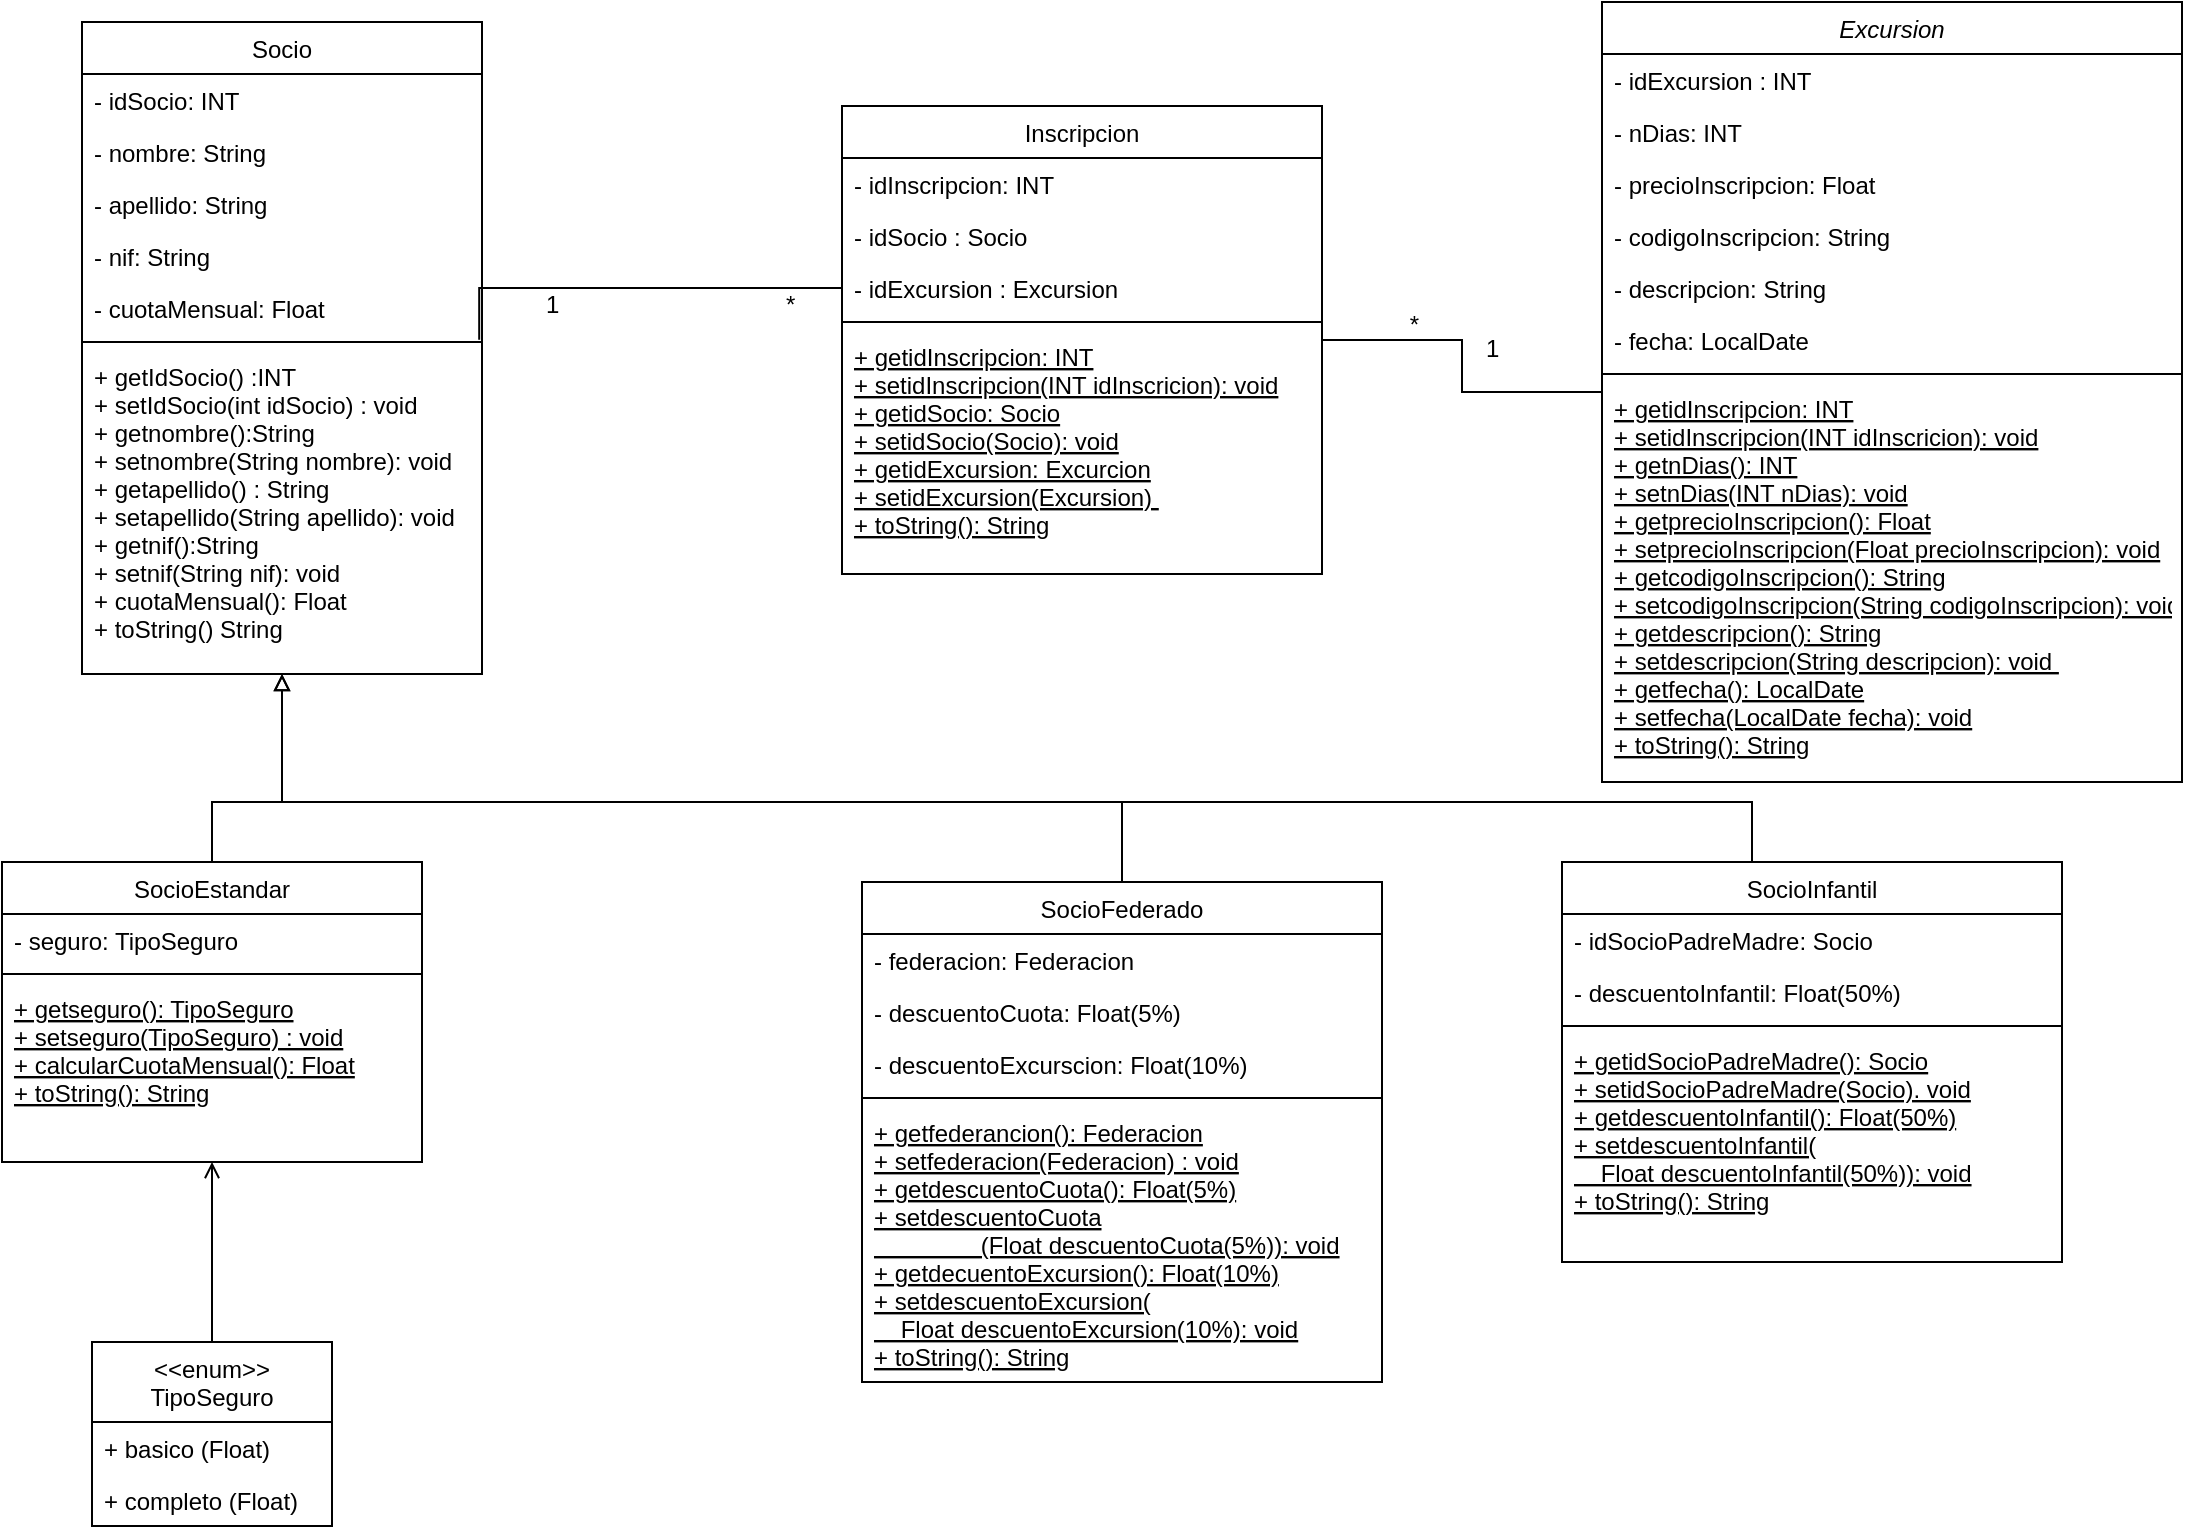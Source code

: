 <mxfile version="24.7.17">
  <diagram id="C5RBs43oDa-KdzZeNtuy" name="Page-1">
    <mxGraphModel dx="1486" dy="604" grid="1" gridSize="10" guides="1" tooltips="1" connect="1" arrows="1" fold="1" page="1" pageScale="1" pageWidth="1169" pageHeight="827" math="0" shadow="0">
      <root>
        <mxCell id="WIyWlLk6GJQsqaUBKTNV-0" />
        <mxCell id="WIyWlLk6GJQsqaUBKTNV-1" parent="WIyWlLk6GJQsqaUBKTNV-0" />
        <mxCell id="zkfFHV4jXpPFQw0GAbJ--0" value="Excursion&#xa;" style="swimlane;fontStyle=2;align=center;verticalAlign=top;childLayout=stackLayout;horizontal=1;startSize=26;horizontalStack=0;resizeParent=1;resizeLast=0;collapsible=1;marginBottom=0;rounded=0;shadow=0;strokeWidth=1;" parent="WIyWlLk6GJQsqaUBKTNV-1" vertex="1">
          <mxGeometry x="840" y="10" width="290" height="390" as="geometry">
            <mxRectangle x="230" y="140" width="160" height="26" as="alternateBounds" />
          </mxGeometry>
        </mxCell>
        <mxCell id="zkfFHV4jXpPFQw0GAbJ--1" value="- idExcursion : INT" style="text;align=left;verticalAlign=top;spacingLeft=4;spacingRight=4;overflow=hidden;rotatable=0;points=[[0,0.5],[1,0.5]];portConstraint=eastwest;" parent="zkfFHV4jXpPFQw0GAbJ--0" vertex="1">
          <mxGeometry y="26" width="290" height="26" as="geometry" />
        </mxCell>
        <mxCell id="zkfFHV4jXpPFQw0GAbJ--2" value="- nDias: INT" style="text;align=left;verticalAlign=top;spacingLeft=4;spacingRight=4;overflow=hidden;rotatable=0;points=[[0,0.5],[1,0.5]];portConstraint=eastwest;rounded=0;shadow=0;html=0;" parent="zkfFHV4jXpPFQw0GAbJ--0" vertex="1">
          <mxGeometry y="52" width="290" height="26" as="geometry" />
        </mxCell>
        <mxCell id="zkfFHV4jXpPFQw0GAbJ--3" value="- precioInscripcion: Float" style="text;align=left;verticalAlign=top;spacingLeft=4;spacingRight=4;overflow=hidden;rotatable=0;points=[[0,0.5],[1,0.5]];portConstraint=eastwest;rounded=0;shadow=0;html=0;" parent="zkfFHV4jXpPFQw0GAbJ--0" vertex="1">
          <mxGeometry y="78" width="290" height="26" as="geometry" />
        </mxCell>
        <mxCell id="a6Puq6xfAJlANv2WVCX3-5" value="- codigoInscripcion: String" style="text;align=left;verticalAlign=top;spacingLeft=4;spacingRight=4;overflow=hidden;rotatable=0;points=[[0,0.5],[1,0.5]];portConstraint=eastwest;rounded=0;shadow=0;html=0;" parent="zkfFHV4jXpPFQw0GAbJ--0" vertex="1">
          <mxGeometry y="104" width="290" height="26" as="geometry" />
        </mxCell>
        <mxCell id="5F6NCUZj9R-Gj69XtFrc-3" value="- descripcion: String" style="text;align=left;verticalAlign=top;spacingLeft=4;spacingRight=4;overflow=hidden;rotatable=0;points=[[0,0.5],[1,0.5]];portConstraint=eastwest;" vertex="1" parent="zkfFHV4jXpPFQw0GAbJ--0">
          <mxGeometry y="130" width="290" height="26" as="geometry" />
        </mxCell>
        <mxCell id="a6Puq6xfAJlANv2WVCX3-2" value="- fecha: LocalDate" style="text;align=left;verticalAlign=top;spacingLeft=4;spacingRight=4;overflow=hidden;rotatable=0;points=[[0,0.5],[1,0.5]];portConstraint=eastwest;rounded=0;shadow=0;html=0;" parent="zkfFHV4jXpPFQw0GAbJ--0" vertex="1">
          <mxGeometry y="156" width="290" height="26" as="geometry" />
        </mxCell>
        <mxCell id="zkfFHV4jXpPFQw0GAbJ--4" value="" style="line;html=1;strokeWidth=1;align=left;verticalAlign=middle;spacingTop=-1;spacingLeft=3;spacingRight=3;rotatable=0;labelPosition=right;points=[];portConstraint=eastwest;" parent="zkfFHV4jXpPFQw0GAbJ--0" vertex="1">
          <mxGeometry y="182" width="290" height="8" as="geometry" />
        </mxCell>
        <mxCell id="5F6NCUZj9R-Gj69XtFrc-2" value="+ getidInscripcion: INT&#xa;+ setidInscripcion(INT idInscricion): void&#xa;+ getnDias(): INT&#xa;+ setnDias(INT nDias): void&#xa;+ getprecioInscripcion(): Float&#xa;+ setprecioInscripcion(Float precioInscripcion): void&#xa;+ getcodigoInscripcion(): String&#xa;+ setcodigoInscripcion(String codigoInscripcion): void&#xa;+ getdescripcion(): String&#xa;+ setdescripcion(String descripcion): void &#xa;+ getfecha(): LocalDate&#xa;+ setfecha(LocalDate fecha): void&#xa;+ toString(): String&#xa;" style="text;align=left;verticalAlign=top;spacingLeft=4;spacingRight=4;overflow=hidden;rotatable=0;points=[[0,0.5],[1,0.5]];portConstraint=eastwest;fontStyle=4" vertex="1" parent="zkfFHV4jXpPFQw0GAbJ--0">
          <mxGeometry y="190" width="290" height="190" as="geometry" />
        </mxCell>
        <mxCell id="a6Puq6xfAJlANv2WVCX3-32" style="edgeStyle=orthogonalEdgeStyle;rounded=0;orthogonalLoop=1;jettySize=auto;html=1;entryX=0.5;entryY=1;entryDx=0;entryDy=0;endArrow=open;endFill=0;" parent="WIyWlLk6GJQsqaUBKTNV-1" source="zkfFHV4jXpPFQw0GAbJ--6" target="a6Puq6xfAJlANv2WVCX3-37" edge="1">
          <mxGeometry relative="1" as="geometry">
            <Array as="points">
              <mxPoint x="145" y="650" />
              <mxPoint x="145" y="650" />
            </Array>
          </mxGeometry>
        </mxCell>
        <mxCell id="zkfFHV4jXpPFQw0GAbJ--6" value="&lt;&lt;enum&gt;&gt;&#xa;TipoSeguro" style="swimlane;fontStyle=0;align=center;verticalAlign=top;childLayout=stackLayout;horizontal=1;startSize=40;horizontalStack=0;resizeParent=1;resizeLast=0;collapsible=1;marginBottom=0;rounded=0;shadow=0;strokeWidth=1;" parent="WIyWlLk6GJQsqaUBKTNV-1" vertex="1">
          <mxGeometry x="85" y="680" width="120" height="92" as="geometry">
            <mxRectangle x="130" y="380" width="160" height="26" as="alternateBounds" />
          </mxGeometry>
        </mxCell>
        <mxCell id="zkfFHV4jXpPFQw0GAbJ--8" value="+ basico (Float)" style="text;align=left;verticalAlign=top;spacingLeft=4;spacingRight=4;overflow=hidden;rotatable=0;points=[[0,0.5],[1,0.5]];portConstraint=eastwest;rounded=0;shadow=0;html=0;" parent="zkfFHV4jXpPFQw0GAbJ--6" vertex="1">
          <mxGeometry y="40" width="120" height="26" as="geometry" />
        </mxCell>
        <mxCell id="a6Puq6xfAJlANv2WVCX3-43" value="+ completo (Float)" style="text;align=left;verticalAlign=top;spacingLeft=4;spacingRight=4;overflow=hidden;rotatable=0;points=[[0,0.5],[1,0.5]];portConstraint=eastwest;rounded=0;shadow=0;html=0;" parent="zkfFHV4jXpPFQw0GAbJ--6" vertex="1">
          <mxGeometry y="66" width="120" height="26" as="geometry" />
        </mxCell>
        <mxCell id="a6Puq6xfAJlANv2WVCX3-35" style="edgeStyle=orthogonalEdgeStyle;rounded=0;orthogonalLoop=1;jettySize=auto;html=1;exitX=0.5;exitY=0;exitDx=0;exitDy=0;endArrow=none;endFill=0;" parent="WIyWlLk6GJQsqaUBKTNV-1" source="zkfFHV4jXpPFQw0GAbJ--13" edge="1">
          <mxGeometry relative="1" as="geometry">
            <mxPoint x="565" y="410" as="targetPoint" />
            <Array as="points">
              <mxPoint x="565" y="410" />
            </Array>
          </mxGeometry>
        </mxCell>
        <mxCell id="zkfFHV4jXpPFQw0GAbJ--13" value="SocioFederado" style="swimlane;fontStyle=0;align=center;verticalAlign=top;childLayout=stackLayout;horizontal=1;startSize=26;horizontalStack=0;resizeParent=1;resizeLast=0;collapsible=1;marginBottom=0;rounded=0;shadow=0;strokeWidth=1;" parent="WIyWlLk6GJQsqaUBKTNV-1" vertex="1">
          <mxGeometry x="470" y="450" width="260" height="250" as="geometry">
            <mxRectangle x="340" y="380" width="170" height="26" as="alternateBounds" />
          </mxGeometry>
        </mxCell>
        <mxCell id="a6Puq6xfAJlANv2WVCX3-21" value="- federacion: Federacion" style="text;align=left;verticalAlign=top;spacingLeft=4;spacingRight=4;overflow=hidden;rotatable=0;points=[[0,0.5],[1,0.5]];portConstraint=eastwest;" parent="zkfFHV4jXpPFQw0GAbJ--13" vertex="1">
          <mxGeometry y="26" width="260" height="26" as="geometry" />
        </mxCell>
        <mxCell id="a6Puq6xfAJlANv2WVCX3-22" value="- descuentoCuota: Float(5%)" style="text;align=left;verticalAlign=top;spacingLeft=4;spacingRight=4;overflow=hidden;rotatable=0;points=[[0,0.5],[1,0.5]];portConstraint=eastwest;" parent="zkfFHV4jXpPFQw0GAbJ--13" vertex="1">
          <mxGeometry y="52" width="260" height="26" as="geometry" />
        </mxCell>
        <mxCell id="a6Puq6xfAJlANv2WVCX3-20" value="- descuentoExcurscion: Float(10%)" style="text;align=left;verticalAlign=top;spacingLeft=4;spacingRight=4;overflow=hidden;rotatable=0;points=[[0,0.5],[1,0.5]];portConstraint=eastwest;" parent="zkfFHV4jXpPFQw0GAbJ--13" vertex="1">
          <mxGeometry y="78" width="260" height="26" as="geometry" />
        </mxCell>
        <mxCell id="zkfFHV4jXpPFQw0GAbJ--15" value="" style="line;html=1;strokeWidth=1;align=left;verticalAlign=middle;spacingTop=-1;spacingLeft=3;spacingRight=3;rotatable=0;labelPosition=right;points=[];portConstraint=eastwest;" parent="zkfFHV4jXpPFQw0GAbJ--13" vertex="1">
          <mxGeometry y="104" width="260" height="8" as="geometry" />
        </mxCell>
        <mxCell id="a6Puq6xfAJlANv2WVCX3-47" value="+ getfederancion(): Federacion&#xa;+ setfederacion(Federacion) : void&#xa;+ getdescuentoCuota(): Float(5%)&#xa;+ setdescuentoCuota&#xa;                (Float descuentoCuota(5%)): void&#xa;+ getdecuentoExcursion(): Float(10%)&#xa;+ setdescuentoExcursion(&#xa;    Float descuentoExcursion(10%): void&#xa;+ toString(): String&#xa;" style="text;align=left;verticalAlign=top;spacingLeft=4;spacingRight=4;overflow=hidden;rotatable=0;points=[[0,0.5],[1,0.5]];portConstraint=eastwest;fontStyle=4" parent="zkfFHV4jXpPFQw0GAbJ--13" vertex="1">
          <mxGeometry y="112" width="260" height="138" as="geometry" />
        </mxCell>
        <mxCell id="a6Puq6xfAJlANv2WVCX3-14" value="" style="edgeStyle=elbowEdgeStyle;rounded=0;orthogonalLoop=1;jettySize=auto;html=1;entryX=0.993;entryY=0.357;entryDx=0;entryDy=0;entryPerimeter=0;endArrow=none;endFill=0;elbow=vertical;exitX=0;exitY=0.5;exitDx=0;exitDy=0;" parent="WIyWlLk6GJQsqaUBKTNV-1" source="zkfFHV4jXpPFQw0GAbJ--21" target="a6Puq6xfAJlANv2WVCX3-10" edge="1">
          <mxGeometry relative="1" as="geometry">
            <Array as="points">
              <mxPoint x="400" y="153" />
            </Array>
          </mxGeometry>
        </mxCell>
        <mxCell id="zkfFHV4jXpPFQw0GAbJ--17" value="Inscripcion" style="swimlane;fontStyle=0;align=center;verticalAlign=top;childLayout=stackLayout;horizontal=1;startSize=26;horizontalStack=0;resizeParent=1;resizeLast=0;collapsible=1;marginBottom=0;rounded=0;shadow=0;strokeWidth=1;" parent="WIyWlLk6GJQsqaUBKTNV-1" vertex="1">
          <mxGeometry x="460" y="62" width="240" height="234" as="geometry">
            <mxRectangle x="550" y="140" width="160" height="26" as="alternateBounds" />
          </mxGeometry>
        </mxCell>
        <mxCell id="zkfFHV4jXpPFQw0GAbJ--18" value="- idInscripcion: INT" style="text;align=left;verticalAlign=top;spacingLeft=4;spacingRight=4;overflow=hidden;rotatable=0;points=[[0,0.5],[1,0.5]];portConstraint=eastwest;" parent="zkfFHV4jXpPFQw0GAbJ--17" vertex="1">
          <mxGeometry y="26" width="240" height="26" as="geometry" />
        </mxCell>
        <mxCell id="zkfFHV4jXpPFQw0GAbJ--19" value="- idSocio : Socio" style="text;align=left;verticalAlign=top;spacingLeft=4;spacingRight=4;overflow=hidden;rotatable=0;points=[[0,0.5],[1,0.5]];portConstraint=eastwest;rounded=0;shadow=0;html=0;" parent="zkfFHV4jXpPFQw0GAbJ--17" vertex="1">
          <mxGeometry y="52" width="240" height="26" as="geometry" />
        </mxCell>
        <mxCell id="zkfFHV4jXpPFQw0GAbJ--21" value="- idExcursion : Excursion" style="text;align=left;verticalAlign=top;spacingLeft=4;spacingRight=4;overflow=hidden;rotatable=0;points=[[0,0.5],[1,0.5]];portConstraint=eastwest;rounded=0;shadow=0;html=0;" parent="zkfFHV4jXpPFQw0GAbJ--17" vertex="1">
          <mxGeometry y="78" width="240" height="26" as="geometry" />
        </mxCell>
        <mxCell id="zkfFHV4jXpPFQw0GAbJ--23" value="" style="line;html=1;strokeWidth=1;align=left;verticalAlign=middle;spacingTop=-1;spacingLeft=3;spacingRight=3;rotatable=0;labelPosition=right;points=[];portConstraint=eastwest;" parent="zkfFHV4jXpPFQw0GAbJ--17" vertex="1">
          <mxGeometry y="104" width="240" height="8" as="geometry" />
        </mxCell>
        <mxCell id="5F6NCUZj9R-Gj69XtFrc-1" value="+ getidInscripcion: INT&#xa;+ setidInscripcion(INT idInscricion): void&#xa;+ getidSocio: Socio&#xa;+ setidSocio(Socio): void&#xa;+ getidExcursion: Excurcion&#xa;+ setidExcursion(Excursion) &#xa;+ toString(): String&#xa;" style="text;align=left;verticalAlign=top;spacingLeft=4;spacingRight=4;overflow=hidden;rotatable=0;points=[[0,0.5],[1,0.5]];portConstraint=eastwest;fontStyle=4" vertex="1" parent="zkfFHV4jXpPFQw0GAbJ--17">
          <mxGeometry y="112" width="240" height="122" as="geometry" />
        </mxCell>
        <mxCell id="zkfFHV4jXpPFQw0GAbJ--26" value="" style="endArrow=none;shadow=0;strokeWidth=1;rounded=0;endFill=0;edgeStyle=elbowEdgeStyle;" parent="WIyWlLk6GJQsqaUBKTNV-1" source="zkfFHV4jXpPFQw0GAbJ--0" target="zkfFHV4jXpPFQw0GAbJ--17" edge="1">
          <mxGeometry x="0.5" y="41" relative="1" as="geometry">
            <mxPoint x="380" y="192" as="sourcePoint" />
            <mxPoint x="540" y="192" as="targetPoint" />
            <mxPoint x="-40" y="32" as="offset" />
          </mxGeometry>
        </mxCell>
        <mxCell id="zkfFHV4jXpPFQw0GAbJ--27" value="1" style="resizable=0;align=left;verticalAlign=bottom;labelBackgroundColor=none;fontSize=12;" parent="zkfFHV4jXpPFQw0GAbJ--26" connectable="0" vertex="1">
          <mxGeometry x="-1" relative="1" as="geometry">
            <mxPoint x="-60" y="-13" as="offset" />
          </mxGeometry>
        </mxCell>
        <mxCell id="zkfFHV4jXpPFQw0GAbJ--28" value="*" style="resizable=0;align=right;verticalAlign=bottom;labelBackgroundColor=none;fontSize=12;" parent="zkfFHV4jXpPFQw0GAbJ--26" connectable="0" vertex="1">
          <mxGeometry x="1" relative="1" as="geometry">
            <mxPoint x="50" y="1" as="offset" />
          </mxGeometry>
        </mxCell>
        <mxCell id="a6Puq6xfAJlANv2WVCX3-6" value="Socio" style="swimlane;fontStyle=0;align=center;verticalAlign=top;childLayout=stackLayout;horizontal=1;startSize=26;horizontalStack=0;resizeParent=1;resizeLast=0;collapsible=1;marginBottom=0;rounded=0;shadow=0;strokeWidth=1;" parent="WIyWlLk6GJQsqaUBKTNV-1" vertex="1">
          <mxGeometry x="80" y="20" width="200" height="326" as="geometry">
            <mxRectangle x="550" y="140" width="160" height="26" as="alternateBounds" />
          </mxGeometry>
        </mxCell>
        <mxCell id="a6Puq6xfAJlANv2WVCX3-7" value="- idSocio: INT" style="text;align=left;verticalAlign=top;spacingLeft=4;spacingRight=4;overflow=hidden;rotatable=0;points=[[0,0.5],[1,0.5]];portConstraint=eastwest;" parent="a6Puq6xfAJlANv2WVCX3-6" vertex="1">
          <mxGeometry y="26" width="200" height="26" as="geometry" />
        </mxCell>
        <mxCell id="a6Puq6xfAJlANv2WVCX3-8" value="- nombre: String" style="text;align=left;verticalAlign=top;spacingLeft=4;spacingRight=4;overflow=hidden;rotatable=0;points=[[0,0.5],[1,0.5]];portConstraint=eastwest;rounded=0;shadow=0;html=0;" parent="a6Puq6xfAJlANv2WVCX3-6" vertex="1">
          <mxGeometry y="52" width="200" height="26" as="geometry" />
        </mxCell>
        <mxCell id="a6Puq6xfAJlANv2WVCX3-9" value="- apellido: String" style="text;align=left;verticalAlign=top;spacingLeft=4;spacingRight=4;overflow=hidden;rotatable=0;points=[[0,0.5],[1,0.5]];portConstraint=eastwest;rounded=0;shadow=0;html=0;" parent="a6Puq6xfAJlANv2WVCX3-6" vertex="1">
          <mxGeometry y="78" width="200" height="26" as="geometry" />
        </mxCell>
        <mxCell id="a6Puq6xfAJlANv2WVCX3-30" value="- nif: String" style="text;align=left;verticalAlign=top;spacingLeft=4;spacingRight=4;overflow=hidden;rotatable=0;points=[[0,0.5],[1,0.5]];portConstraint=eastwest;" parent="a6Puq6xfAJlANv2WVCX3-6" vertex="1">
          <mxGeometry y="104" width="200" height="26" as="geometry" />
        </mxCell>
        <mxCell id="a6Puq6xfAJlANv2WVCX3-46" value="- cuotaMensual: Float" style="text;align=left;verticalAlign=top;spacingLeft=4;spacingRight=4;overflow=hidden;rotatable=0;points=[[0,0.5],[1,0.5]];portConstraint=eastwest;" parent="a6Puq6xfAJlANv2WVCX3-6" vertex="1">
          <mxGeometry y="130" width="200" height="26" as="geometry" />
        </mxCell>
        <mxCell id="a6Puq6xfAJlANv2WVCX3-10" value="" style="line;html=1;strokeWidth=1;align=left;verticalAlign=middle;spacingTop=-1;spacingLeft=3;spacingRight=3;rotatable=0;labelPosition=right;points=[];portConstraint=eastwest;" parent="a6Puq6xfAJlANv2WVCX3-6" vertex="1">
          <mxGeometry y="156" width="200" height="8" as="geometry" />
        </mxCell>
        <mxCell id="a6Puq6xfAJlANv2WVCX3-11" value="+ getIdSocio() :INT&#xa;+ setIdSocio(int idSocio) : void&#xa;+ getnombre():String&#xa;+ setnombre(String nombre): void&#xa;+ getapellido() : String&#xa;+ setapellido(String apellido): void&#xa;+ getnif():String&#xa;+ setnif(String nif): void&#xa;+ cuotaMensual(): Float&#xa;+ toString() String" style="text;align=left;verticalAlign=top;spacingLeft=4;spacingRight=4;overflow=hidden;rotatable=0;points=[[0,0.5],[1,0.5]];portConstraint=eastwest;" parent="a6Puq6xfAJlANv2WVCX3-6" vertex="1">
          <mxGeometry y="164" width="200" height="162" as="geometry" />
        </mxCell>
        <mxCell id="a6Puq6xfAJlANv2WVCX3-15" value="*" style="resizable=0;align=left;verticalAlign=bottom;labelBackgroundColor=none;fontSize=12;" parent="WIyWlLk6GJQsqaUBKTNV-1" connectable="0" vertex="1">
          <mxGeometry x="430" y="170" as="geometry" />
        </mxCell>
        <mxCell id="a6Puq6xfAJlANv2WVCX3-16" value="1" style="resizable=0;align=left;verticalAlign=bottom;labelBackgroundColor=none;fontSize=12;" parent="WIyWlLk6GJQsqaUBKTNV-1" connectable="0" vertex="1">
          <mxGeometry x="310" y="170" as="geometry" />
        </mxCell>
        <mxCell id="a6Puq6xfAJlANv2WVCX3-36" style="edgeStyle=orthogonalEdgeStyle;rounded=0;orthogonalLoop=1;jettySize=auto;html=1;entryX=0.5;entryY=1;entryDx=0;entryDy=0;endArrow=block;endFill=0;exitX=0.5;exitY=0;exitDx=0;exitDy=0;" parent="WIyWlLk6GJQsqaUBKTNV-1" source="a6Puq6xfAJlANv2WVCX3-24" target="a6Puq6xfAJlANv2WVCX3-6" edge="1">
          <mxGeometry relative="1" as="geometry">
            <Array as="points">
              <mxPoint x="915" y="410" />
              <mxPoint x="180" y="410" />
            </Array>
          </mxGeometry>
        </mxCell>
        <mxCell id="a6Puq6xfAJlANv2WVCX3-24" value="SocioInfantil" style="swimlane;fontStyle=0;align=center;verticalAlign=top;childLayout=stackLayout;horizontal=1;startSize=26;horizontalStack=0;resizeParent=1;resizeLast=0;collapsible=1;marginBottom=0;rounded=0;shadow=0;strokeWidth=1;" parent="WIyWlLk6GJQsqaUBKTNV-1" vertex="1">
          <mxGeometry x="820" y="440" width="250" height="200" as="geometry">
            <mxRectangle x="130" y="380" width="160" height="26" as="alternateBounds" />
          </mxGeometry>
        </mxCell>
        <mxCell id="a6Puq6xfAJlANv2WVCX3-26" value="- idSocioPadreMadre: Socio" style="text;align=left;verticalAlign=top;spacingLeft=4;spacingRight=4;overflow=hidden;rotatable=0;points=[[0,0.5],[1,0.5]];portConstraint=eastwest;rounded=0;shadow=0;html=0;" parent="a6Puq6xfAJlANv2WVCX3-24" vertex="1">
          <mxGeometry y="26" width="250" height="26" as="geometry" />
        </mxCell>
        <mxCell id="a6Puq6xfAJlANv2WVCX3-31" value="- descuentoInfantil: Float(50%)" style="text;align=left;verticalAlign=top;spacingLeft=4;spacingRight=4;overflow=hidden;rotatable=0;points=[[0,0.5],[1,0.5]];portConstraint=eastwest;rounded=0;shadow=0;html=0;" parent="a6Puq6xfAJlANv2WVCX3-24" vertex="1">
          <mxGeometry y="52" width="250" height="26" as="geometry" />
        </mxCell>
        <mxCell id="a6Puq6xfAJlANv2WVCX3-27" value="" style="line;html=1;strokeWidth=1;align=left;verticalAlign=middle;spacingTop=-1;spacingLeft=3;spacingRight=3;rotatable=0;labelPosition=right;points=[];portConstraint=eastwest;" parent="a6Puq6xfAJlANv2WVCX3-24" vertex="1">
          <mxGeometry y="78" width="250" height="8" as="geometry" />
        </mxCell>
        <mxCell id="5F6NCUZj9R-Gj69XtFrc-0" value="+ getidSocioPadreMadre(): Socio&#xa;+ setidSocioPadreMadre(Socio). void&#xa;+ getdescuentoInfantil(): Float(50%)&#xa;+ setdescuentoInfantil(&#xa;    Float descuentoInfantil(50%)): void&#xa;+ toString(): String" style="text;align=left;verticalAlign=top;spacingLeft=4;spacingRight=4;overflow=hidden;rotatable=0;points=[[0,0.5],[1,0.5]];portConstraint=eastwest;fontStyle=4" vertex="1" parent="a6Puq6xfAJlANv2WVCX3-24">
          <mxGeometry y="86" width="250" height="104" as="geometry" />
        </mxCell>
        <mxCell id="a6Puq6xfAJlANv2WVCX3-42" style="edgeStyle=orthogonalEdgeStyle;rounded=0;orthogonalLoop=1;jettySize=auto;html=1;exitX=0.5;exitY=0;exitDx=0;exitDy=0;entryX=0.5;entryY=1;entryDx=0;entryDy=0;endArrow=block;endFill=0;" parent="WIyWlLk6GJQsqaUBKTNV-1" source="a6Puq6xfAJlANv2WVCX3-37" target="a6Puq6xfAJlANv2WVCX3-6" edge="1">
          <mxGeometry relative="1" as="geometry">
            <mxPoint x="190" y="410" as="targetPoint" />
            <Array as="points">
              <mxPoint x="160" y="410" />
              <mxPoint x="210" y="410" />
            </Array>
          </mxGeometry>
        </mxCell>
        <mxCell id="a6Puq6xfAJlANv2WVCX3-37" value="SocioEstandar" style="swimlane;fontStyle=0;align=center;verticalAlign=top;childLayout=stackLayout;horizontal=1;startSize=26;horizontalStack=0;resizeParent=1;resizeLast=0;collapsible=1;marginBottom=0;rounded=0;shadow=0;strokeWidth=1;" parent="WIyWlLk6GJQsqaUBKTNV-1" vertex="1">
          <mxGeometry x="40" y="440" width="210" height="150" as="geometry">
            <mxRectangle x="130" y="380" width="160" height="26" as="alternateBounds" />
          </mxGeometry>
        </mxCell>
        <mxCell id="a6Puq6xfAJlANv2WVCX3-38" value="- seguro: TipoSeguro" style="text;align=left;verticalAlign=top;spacingLeft=4;spacingRight=4;overflow=hidden;rotatable=0;points=[[0,0.5],[1,0.5]];portConstraint=eastwest;rounded=0;shadow=0;html=0;" parent="a6Puq6xfAJlANv2WVCX3-37" vertex="1">
          <mxGeometry y="26" width="210" height="26" as="geometry" />
        </mxCell>
        <mxCell id="a6Puq6xfAJlANv2WVCX3-39" value="" style="line;html=1;strokeWidth=1;align=left;verticalAlign=middle;spacingTop=-1;spacingLeft=3;spacingRight=3;rotatable=0;labelPosition=right;points=[];portConstraint=eastwest;" parent="a6Puq6xfAJlANv2WVCX3-37" vertex="1">
          <mxGeometry y="52" width="210" height="8" as="geometry" />
        </mxCell>
        <mxCell id="a6Puq6xfAJlANv2WVCX3-40" value="+ getseguro(): TipoSeguro&#xa;+ setseguro(TipoSeguro) : void&#xa;+ calcularCuotaMensual(): Float&#xa;+ toString(): String" style="text;align=left;verticalAlign=top;spacingLeft=4;spacingRight=4;overflow=hidden;rotatable=0;points=[[0,0.5],[1,0.5]];portConstraint=eastwest;fontStyle=4" parent="a6Puq6xfAJlANv2WVCX3-37" vertex="1">
          <mxGeometry y="60" width="210" height="90" as="geometry" />
        </mxCell>
      </root>
    </mxGraphModel>
  </diagram>
</mxfile>
